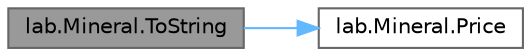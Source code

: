 digraph "lab.Mineral.ToString"
{
 // LATEX_PDF_SIZE
  bgcolor="transparent";
  edge [fontname=Helvetica,fontsize=10,labelfontname=Helvetica,labelfontsize=10];
  node [fontname=Helvetica,fontsize=10,shape=box,height=0.2,width=0.4];
  rankdir="LR";
  Node1 [label="lab.Mineral.ToString",height=0.2,width=0.4,color="gray40", fillcolor="grey60", style="filled", fontcolor="black",tooltip=" "];
  Node1 -> Node2 [color="steelblue1",style="solid"];
  Node2 [label="lab.Mineral.Price",height=0.2,width=0.4,color="grey40", fillcolor="white", style="filled",URL="$classlab_1_1_mineral.html#af8f975022dc17482a5e91d2fa5a87a5b",tooltip=" "];
}
